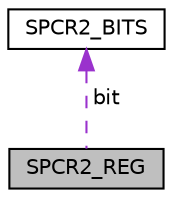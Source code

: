 digraph "SPCR2_REG"
{
  edge [fontname="Helvetica",fontsize="10",labelfontname="Helvetica",labelfontsize="10"];
  node [fontname="Helvetica",fontsize="10",shape=record];
  Node1 [label="SPCR2_REG",height=0.2,width=0.4,color="black", fillcolor="grey75", style="filled", fontcolor="black"];
  Node2 -> Node1 [dir="back",color="darkorchid3",fontsize="10",style="dashed",label=" bit" ,fontname="Helvetica"];
  Node2 [label="SPCR2_BITS",height=0.2,width=0.4,color="black", fillcolor="white", style="filled",URL="$struct_s_p_c_r2___b_i_t_s.html"];
}
